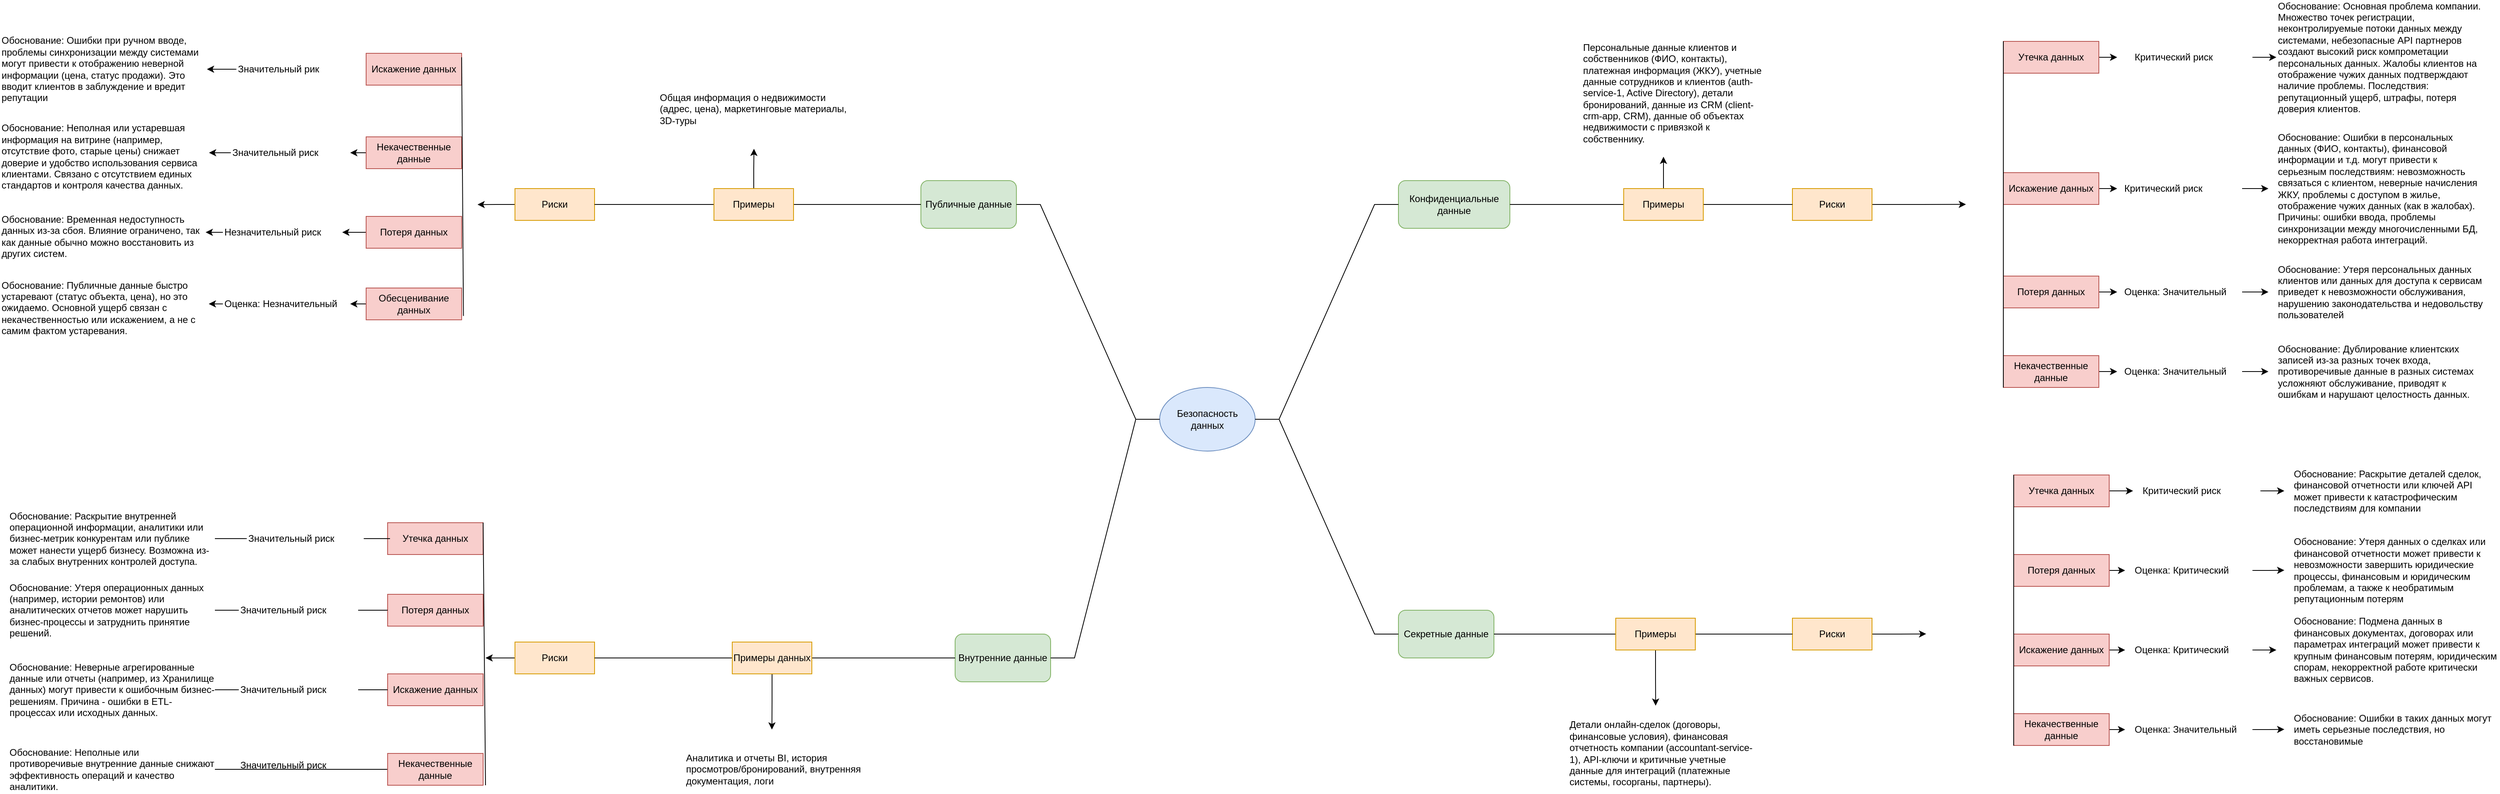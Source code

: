 <mxfile version="26.1.1">
  <diagram name="Страница — 1" id="h9f_y-1_f-2_g-3_h-4">
    <mxGraphModel dx="5861" dy="2497" grid="1" gridSize="10" guides="1" tooltips="1" connect="1" arrows="1" fold="1" page="1" pageScale="1" pageWidth="1654" pageHeight="1169" math="0" shadow="0">
      <root>
        <mxCell id="0" />
        <mxCell id="1" parent="0" />
        <mxCell id="66" value="" style="edgeStyle=entityRelationEdgeStyle;fontSize=12;html=1;endArrow=none;endFill=0;rounded=0;" parent="1" source="61" target="65" edge="1">
          <mxGeometry width="100" height="100" relative="1" as="geometry">
            <mxPoint x="-253" y="1070" as="sourcePoint" />
            <mxPoint x="-143" y="530" as="targetPoint" />
          </mxGeometry>
        </mxCell>
        <mxCell id="2" value="Безопасность данных" style="ellipse;whiteSpace=wrap;html=1;align=center;fillColor=#dae8fc;strokeColor=#6c8ebf;" parent="1" vertex="1">
          <mxGeometry x="767" y="520" width="120" height="80" as="geometry" />
        </mxCell>
        <mxCell id="3" value="Публичные данные" style="rounded=1;whiteSpace=wrap;html=1;align=center;fillColor=#d5e8d4;strokeColor=#82b366;" parent="1" vertex="1">
          <mxGeometry x="467" y="260" width="120" height="60" as="geometry" />
        </mxCell>
        <mxCell id="4" value="" style="edgeStyle=entityRelationEdgeStyle;fontSize=12;html=1;endArrow=none;endFill=0;rounded=0;" parent="1" source="2" target="3" edge="1">
          <mxGeometry width="100" height="100" relative="1" as="geometry">
            <mxPoint x="717" y="470" as="sourcePoint" />
            <mxPoint x="817" y="370" as="targetPoint" />
          </mxGeometry>
        </mxCell>
        <mxCell id="7" value="Общая информация о недвижимости (адрес, цена), маркетинговые материалы, 3D-туры" style="text;html=1;strokeColor=none;fillColor=none;align=left;verticalAlign=middle;whiteSpace=wrap;rounded=0;" parent="1" vertex="1">
          <mxGeometry x="137" y="140" width="240" height="60" as="geometry" />
        </mxCell>
        <mxCell id="FeaQ0PcEtfXJGP7YiS4d-157" style="edgeStyle=orthogonalEdgeStyle;rounded=0;orthogonalLoop=1;jettySize=auto;html=1;exitX=0;exitY=0.5;exitDx=0;exitDy=0;" edge="1" parent="1" source="9">
          <mxGeometry relative="1" as="geometry">
            <mxPoint x="-90" y="290.125" as="targetPoint" />
          </mxGeometry>
        </mxCell>
        <mxCell id="9" value="Риски" style="rounded=0;whiteSpace=wrap;html=1;align=center;fillColor=#ffe6cc;strokeColor=#d79b00;" parent="1" vertex="1">
          <mxGeometry x="-43" y="270" width="100" height="40" as="geometry" />
        </mxCell>
        <mxCell id="10" value="" style="edgeStyle=entityRelationEdgeStyle;fontSize=12;html=1;endArrow=none;endFill=0;rounded=0;" parent="1" source="5" target="9" edge="1">
          <mxGeometry width="100" height="100" relative="1" as="geometry">
            <mxPoint x="417" y="370" as="sourcePoint" />
            <mxPoint x="517" y="270" as="targetPoint" />
          </mxGeometry>
        </mxCell>
        <mxCell id="11" value="Искажение данных" style="rounded=0;whiteSpace=wrap;html=1;align=center;fillColor=#f8cecc;strokeColor=#b85450;" parent="1" vertex="1">
          <mxGeometry x="-230" y="100" width="120" height="40" as="geometry" />
        </mxCell>
        <mxCell id="15" value="Обоснование: Ошибки при ручном вводе, проблемы синхронизации между системами могут привести к отображению неверной информации (цена, статус продажи). Это вводит клиентов в заблуждение и вредит репутации" style="text;html=1;strokeColor=none;fillColor=none;align=left;verticalAlign=middle;whiteSpace=wrap;rounded=0;" parent="1" vertex="1">
          <mxGeometry x="-690" y="90" width="260" height="60" as="geometry" />
        </mxCell>
        <mxCell id="FeaQ0PcEtfXJGP7YiS4d-149" style="edgeStyle=orthogonalEdgeStyle;rounded=0;orthogonalLoop=1;jettySize=auto;html=1;exitX=0;exitY=0.5;exitDx=0;exitDy=0;entryX=1;entryY=0.5;entryDx=0;entryDy=0;" edge="1" parent="1" source="17" target="19">
          <mxGeometry relative="1" as="geometry" />
        </mxCell>
        <mxCell id="17" value="Некачественные данные" style="rounded=0;whiteSpace=wrap;html=1;align=center;fillColor=#f8cecc;strokeColor=#b85450;" parent="1" vertex="1">
          <mxGeometry x="-230" y="205" width="120" height="40" as="geometry" />
        </mxCell>
        <mxCell id="19" value="Значительный риск" style="text;html=1;strokeColor=none;fillColor=none;align=left;verticalAlign=middle;whiteSpace=wrap;rounded=0;" parent="1" vertex="1">
          <mxGeometry x="-400" y="210" width="150" height="30" as="geometry" />
        </mxCell>
        <mxCell id="21" value="Обоснование: Неполная или устаревшая информация на витрине (например, отсутствие фото, старые цены) снижает доверие и удобство использования сервиса клиентами. Связано с отсутствием единых стандартов и контроля качества данных." style="text;html=1;strokeColor=none;fillColor=none;align=left;verticalAlign=middle;whiteSpace=wrap;rounded=0;" parent="1" vertex="1">
          <mxGeometry x="-690" y="200" width="260" height="60" as="geometry" />
        </mxCell>
        <mxCell id="FeaQ0PcEtfXJGP7YiS4d-152" style="edgeStyle=orthogonalEdgeStyle;rounded=0;orthogonalLoop=1;jettySize=auto;html=1;" edge="1" parent="1" source="23" target="25">
          <mxGeometry relative="1" as="geometry" />
        </mxCell>
        <mxCell id="23" value="Потеря данных" style="rounded=0;whiteSpace=wrap;html=1;align=center;fillColor=#f8cecc;strokeColor=#b85450;" parent="1" vertex="1">
          <mxGeometry x="-230" y="305" width="120" height="40" as="geometry" />
        </mxCell>
        <mxCell id="25" value="Незначительный риск" style="text;html=1;strokeColor=none;fillColor=none;align=left;verticalAlign=middle;whiteSpace=wrap;rounded=0;" parent="1" vertex="1">
          <mxGeometry x="-410" y="310" width="150" height="30" as="geometry" />
        </mxCell>
        <mxCell id="27" value="Обоснование: Временная недоступность данных из-за сбоя. Влияние ограничено, так как данные обычно можно восстановить из других систем." style="text;html=1;strokeColor=none;fillColor=none;align=left;verticalAlign=middle;whiteSpace=wrap;rounded=0;" parent="1" vertex="1">
          <mxGeometry x="-690" y="300" width="260" height="60" as="geometry" />
        </mxCell>
        <mxCell id="FeaQ0PcEtfXJGP7YiS4d-155" style="edgeStyle=orthogonalEdgeStyle;rounded=0;orthogonalLoop=1;jettySize=auto;html=1;" edge="1" parent="1" source="29">
          <mxGeometry relative="1" as="geometry">
            <mxPoint x="-250" y="415.0" as="targetPoint" />
          </mxGeometry>
        </mxCell>
        <mxCell id="29" value="Обесценивание данных" style="rounded=0;whiteSpace=wrap;html=1;align=center;fillColor=#f8cecc;strokeColor=#b85450;" parent="1" vertex="1">
          <mxGeometry x="-230" y="395" width="120" height="40" as="geometry" />
        </mxCell>
        <mxCell id="31" value="Оценка: Незначительный" style="text;html=1;strokeColor=none;fillColor=none;align=left;verticalAlign=middle;whiteSpace=wrap;rounded=0;" parent="1" vertex="1">
          <mxGeometry x="-410" y="400" width="150" height="30" as="geometry" />
        </mxCell>
        <mxCell id="33" value="Обоснование: Публичные данные быстро устаревают (статус объекта, цена), но это ожидаемо. Основной ущерб связан с некачественностью или искажением, а не с самим фактом устаревания." style="text;html=1;strokeColor=none;fillColor=none;align=left;verticalAlign=middle;whiteSpace=wrap;rounded=0;" parent="1" vertex="1">
          <mxGeometry x="-690" y="390" width="260" height="60" as="geometry" />
        </mxCell>
        <mxCell id="35" value="Внутренние данные" style="rounded=1;whiteSpace=wrap;html=1;align=center;fillColor=#d5e8d4;strokeColor=#82b366;" parent="1" vertex="1">
          <mxGeometry x="510" y="830" width="120" height="60" as="geometry" />
        </mxCell>
        <mxCell id="36" value="" style="edgeStyle=entityRelationEdgeStyle;fontSize=12;html=1;endArrow=none;endFill=0;rounded=0;" parent="1" source="2" target="35" edge="1">
          <mxGeometry width="100" height="100" relative="1" as="geometry">
            <mxPoint x="717" y="650" as="sourcePoint" />
            <mxPoint x="537" y="330" as="targetPoint" />
          </mxGeometry>
        </mxCell>
        <mxCell id="38" value="" style="edgeStyle=entityRelationEdgeStyle;fontSize=12;html=1;endArrow=none;endFill=0;rounded=0;" parent="1" source="35" target="37" edge="1">
          <mxGeometry width="100" height="100" relative="1" as="geometry">
            <mxPoint x="417" y="750" as="sourcePoint" />
            <mxPoint x="317" y="180" as="targetPoint" />
          </mxGeometry>
        </mxCell>
        <mxCell id="39" value="Аналитика и отчеты BI, история просмотров/бронирований, внутренняя документация, логи" style="text;html=1;strokeColor=none;fillColor=none;align=left;verticalAlign=middle;whiteSpace=wrap;rounded=0;" parent="1" vertex="1">
          <mxGeometry x="170" y="970" width="240" height="60" as="geometry" />
        </mxCell>
        <mxCell id="FeaQ0PcEtfXJGP7YiS4d-140" style="edgeStyle=orthogonalEdgeStyle;rounded=0;orthogonalLoop=1;jettySize=auto;html=1;exitX=0;exitY=0.5;exitDx=0;exitDy=0;" edge="1" parent="1" source="41">
          <mxGeometry relative="1" as="geometry">
            <mxPoint x="-80.0" y="860.0" as="targetPoint" />
          </mxGeometry>
        </mxCell>
        <mxCell id="41" value="Риски" style="rounded=0;whiteSpace=wrap;html=1;align=center;fillColor=#ffe6cc;strokeColor=#d79b00;" parent="1" vertex="1">
          <mxGeometry x="-43" y="840" width="100" height="40" as="geometry" />
        </mxCell>
        <mxCell id="42" value="" style="edgeStyle=entityRelationEdgeStyle;fontSize=12;html=1;endArrow=none;endFill=0;rounded=0;" parent="1" source="35" target="41" edge="1">
          <mxGeometry width="100" height="100" relative="1" as="geometry">
            <mxPoint x="417" y="910" as="sourcePoint" />
            <mxPoint x="317" y="440" as="targetPoint" />
          </mxGeometry>
        </mxCell>
        <mxCell id="43" value="Утечка данных" style="rounded=0;whiteSpace=wrap;html=1;align=center;fillColor=#f8cecc;strokeColor=#b85450;" parent="1" vertex="1">
          <mxGeometry x="-203" y="690" width="120" height="40" as="geometry" />
        </mxCell>
        <mxCell id="46" value="" style="edgeStyle=entityRelationEdgeStyle;fontSize=12;html=1;endArrow=none;endFill=0;rounded=0;" parent="1" source="43" target="45" edge="1">
          <mxGeometry width="100" height="100" relative="1" as="geometry">
            <mxPoint x="-253" y="640" as="sourcePoint" />
            <mxPoint x="-143" y="130" as="targetPoint" />
          </mxGeometry>
        </mxCell>
        <mxCell id="47" value="Обоснование: Раскрытие внутренней операционной информации, аналитики или бизнес-метрик конкурентам или публике может нанести ущерб бизнесу. Возможна из-за слабых внутренних контролей доступа." style="text;html=1;strokeColor=none;fillColor=none;align=left;verticalAlign=middle;whiteSpace=wrap;rounded=0;" parent="1" vertex="1">
          <mxGeometry x="-680" y="680" width="260" height="60" as="geometry" />
        </mxCell>
        <mxCell id="48" value="" style="edgeStyle=entityRelationEdgeStyle;fontSize=12;html=1;endArrow=none;endFill=0;rounded=0;" parent="1" source="45" target="47" edge="1">
          <mxGeometry width="100" height="100" relative="1" as="geometry">
            <mxPoint x="-253" y="740" as="sourcePoint" />
            <mxPoint x="-143" y="240" as="targetPoint" />
          </mxGeometry>
        </mxCell>
        <mxCell id="49" value="Потеря данных" style="rounded=0;whiteSpace=wrap;html=1;align=center;fillColor=#f8cecc;strokeColor=#b85450;" parent="1" vertex="1">
          <mxGeometry x="-203" y="780" width="120" height="40" as="geometry" />
        </mxCell>
        <mxCell id="52" value="" style="edgeStyle=entityRelationEdgeStyle;fontSize=12;html=1;endArrow=none;endFill=0;rounded=0;" parent="1" source="49" target="51" edge="1">
          <mxGeometry width="100" height="100" relative="1" as="geometry">
            <mxPoint x="-253" y="830" as="sourcePoint" />
            <mxPoint x="-143" y="240" as="targetPoint" />
          </mxGeometry>
        </mxCell>
        <mxCell id="53" value="Обоснование: Утеря операционных данных (например, истории ремонтов) или аналитических отчетов может нарушить бизнес-процессы и затруднить принятие решений." style="text;html=1;strokeColor=none;fillColor=none;align=left;verticalAlign=middle;whiteSpace=wrap;rounded=0;" parent="1" vertex="1">
          <mxGeometry x="-680" y="770" width="260" height="60" as="geometry" />
        </mxCell>
        <mxCell id="54" value="" style="edgeStyle=entityRelationEdgeStyle;fontSize=12;html=1;endArrow=none;endFill=0;rounded=0;" parent="1" source="51" target="53" edge="1">
          <mxGeometry width="100" height="100" relative="1" as="geometry">
            <mxPoint x="-253" y="870" as="sourcePoint" />
            <mxPoint x="-143" y="330" as="targetPoint" />
          </mxGeometry>
        </mxCell>
        <mxCell id="55" value="Искажение данных" style="rounded=0;whiteSpace=wrap;html=1;align=center;fillColor=#f8cecc;strokeColor=#b85450;" parent="1" vertex="1">
          <mxGeometry x="-203" y="880" width="120" height="40" as="geometry" />
        </mxCell>
        <mxCell id="58" value="" style="edgeStyle=entityRelationEdgeStyle;fontSize=12;html=1;endArrow=none;endFill=0;rounded=0;" parent="1" source="55" target="57" edge="1">
          <mxGeometry width="100" height="100" relative="1" as="geometry">
            <mxPoint x="-253" y="930" as="sourcePoint" />
            <mxPoint x="-143" y="390" as="targetPoint" />
          </mxGeometry>
        </mxCell>
        <mxCell id="59" value="Обоснование: Неверные агрегированные данные или отчеты (например, из Хранилище данных) могут привести к ошибочным бизнес-решениям. Причина - ошибки в ETL-процессах или исходных данных." style="text;html=1;strokeColor=none;fillColor=none;align=left;verticalAlign=middle;whiteSpace=wrap;rounded=0;" parent="1" vertex="1">
          <mxGeometry x="-680" y="870" width="260" height="60" as="geometry" />
        </mxCell>
        <mxCell id="60" value="" style="edgeStyle=entityRelationEdgeStyle;fontSize=12;html=1;endArrow=none;endFill=0;rounded=0;" parent="1" source="57" target="59" edge="1">
          <mxGeometry width="100" height="100" relative="1" as="geometry">
            <mxPoint x="-253" y="970" as="sourcePoint" />
            <mxPoint x="-143" y="430" as="targetPoint" />
          </mxGeometry>
        </mxCell>
        <mxCell id="61" value="Некачественные данные" style="rounded=0;whiteSpace=wrap;html=1;align=center;fillColor=#f8cecc;strokeColor=#b85450;" parent="1" vertex="1">
          <mxGeometry x="-203" y="980" width="120" height="40" as="geometry" />
        </mxCell>
        <mxCell id="65" value="Обоснование: Неполные или противоречивые внутренние данные снижают эффективность операций и качество аналитики." style="text;html=1;strokeColor=none;fillColor=none;align=left;verticalAlign=middle;whiteSpace=wrap;rounded=0;" parent="1" vertex="1">
          <mxGeometry x="-680" y="970" width="260" height="60" as="geometry" />
        </mxCell>
        <mxCell id="67" value="Конфиденциальные данные" style="rounded=1;whiteSpace=wrap;html=1;align=center;fillColor=#d5e8d4;strokeColor=#82b366;" parent="1" vertex="1">
          <mxGeometry x="1067" y="260" width="140" height="60" as="geometry" />
        </mxCell>
        <mxCell id="68" value="" style="edgeStyle=entityRelationEdgeStyle;fontSize=12;html=1;endArrow=none;endFill=0;rounded=0;" parent="1" source="2" target="67" edge="1">
          <mxGeometry width="100" height="100" relative="1" as="geometry">
            <mxPoint x="937" y="470" as="sourcePoint" />
            <mxPoint x="597" y="330" as="targetPoint" />
          </mxGeometry>
        </mxCell>
        <mxCell id="71" value="Персональные данные клиентов и собственников (ФИО, контакты), платежная информация (ЖКУ), учетные данные сотрудников и клиентов (auth-service-1, Active Directory), детали бронирований, данные из CRM (client-crm-app, CRM), данные об объектах недвижимости с привязкой к собственнику." style="text;html=1;strokeColor=none;fillColor=none;align=left;verticalAlign=middle;whiteSpace=wrap;rounded=0;" parent="1" vertex="1">
          <mxGeometry x="1297" y="100" width="240" height="100" as="geometry" />
        </mxCell>
        <mxCell id="FeaQ0PcEtfXJGP7YiS4d-177" style="edgeStyle=orthogonalEdgeStyle;rounded=0;orthogonalLoop=1;jettySize=auto;html=1;exitX=1;exitY=0.5;exitDx=0;exitDy=0;" edge="1" parent="1" source="73">
          <mxGeometry relative="1" as="geometry">
            <mxPoint x="1780" y="289.87" as="targetPoint" />
          </mxGeometry>
        </mxCell>
        <mxCell id="73" value="Риски" style="rounded=0;whiteSpace=wrap;html=1;align=center;fillColor=#ffe6cc;strokeColor=#d79b00;" parent="1" vertex="1">
          <mxGeometry x="1562" y="270" width="100" height="40" as="geometry" />
        </mxCell>
        <mxCell id="74" value="" style="edgeStyle=entityRelationEdgeStyle;fontSize=12;html=1;endArrow=none;endFill=0;rounded=0;" parent="1" source="67" target="73" edge="1">
          <mxGeometry width="100" height="100" relative="1" as="geometry">
            <mxPoint x="1147" y="370" as="sourcePoint" />
            <mxPoint x="317" y="440" as="targetPoint" />
          </mxGeometry>
        </mxCell>
        <mxCell id="FeaQ0PcEtfXJGP7YiS4d-161" style="edgeStyle=orthogonalEdgeStyle;rounded=0;orthogonalLoop=1;jettySize=auto;html=1;exitX=1;exitY=0.5;exitDx=0;exitDy=0;" edge="1" parent="1" source="75">
          <mxGeometry relative="1" as="geometry">
            <mxPoint x="1970" y="105.304" as="targetPoint" />
          </mxGeometry>
        </mxCell>
        <mxCell id="75" value="Утечка данных" style="rounded=0;whiteSpace=wrap;html=1;align=center;fillColor=#f8cecc;strokeColor=#b85450;" parent="1" vertex="1">
          <mxGeometry x="1827" y="85" width="120" height="40" as="geometry" />
        </mxCell>
        <mxCell id="FeaQ0PcEtfXJGP7YiS4d-162" style="edgeStyle=orthogonalEdgeStyle;rounded=0;orthogonalLoop=1;jettySize=auto;html=1;exitX=1;exitY=0.5;exitDx=0;exitDy=0;entryX=0;entryY=0.5;entryDx=0;entryDy=0;" edge="1" parent="1" source="77" target="79">
          <mxGeometry relative="1" as="geometry" />
        </mxCell>
        <mxCell id="77" value="Критический риск" style="text;html=1;strokeColor=none;fillColor=none;align=left;verticalAlign=middle;whiteSpace=wrap;rounded=0;" parent="1" vertex="1">
          <mxGeometry x="1990" y="90" width="150" height="30" as="geometry" />
        </mxCell>
        <mxCell id="79" value="Обоснование: Основная проблема компании. Множество точек регистрации, неконтролируемые потоки данных между системами, небезопасные API партнеров создают высокий риск компрометации персональных данных. Жалобы клиентов на отображение чужих данных подтверждают наличие проблемы. Последствия: репутационный ущерб, штрафы, потеря доверия клиентов." style="text;html=1;strokeColor=none;fillColor=none;align=left;verticalAlign=middle;whiteSpace=wrap;rounded=0;" parent="1" vertex="1">
          <mxGeometry x="2170" y="60" width="260" height="90" as="geometry" />
        </mxCell>
        <mxCell id="FeaQ0PcEtfXJGP7YiS4d-169" style="edgeStyle=orthogonalEdgeStyle;rounded=0;orthogonalLoop=1;jettySize=auto;html=1;exitX=1;exitY=0.5;exitDx=0;exitDy=0;" edge="1" parent="1" source="81">
          <mxGeometry relative="1" as="geometry">
            <mxPoint x="1970" y="269.87" as="targetPoint" />
          </mxGeometry>
        </mxCell>
        <mxCell id="81" value="Искажение данных" style="rounded=0;whiteSpace=wrap;html=1;align=center;fillColor=#f8cecc;strokeColor=#b85450;" parent="1" vertex="1">
          <mxGeometry x="1827" y="250" width="120" height="40" as="geometry" />
        </mxCell>
        <mxCell id="FeaQ0PcEtfXJGP7YiS4d-170" style="edgeStyle=orthogonalEdgeStyle;rounded=0;orthogonalLoop=1;jettySize=auto;html=1;exitX=1;exitY=0.5;exitDx=0;exitDy=0;" edge="1" parent="1" source="83">
          <mxGeometry relative="1" as="geometry">
            <mxPoint x="2160" y="269.87" as="targetPoint" />
          </mxGeometry>
        </mxCell>
        <mxCell id="83" value="Критический риск" style="text;html=1;strokeColor=none;fillColor=none;align=left;verticalAlign=middle;whiteSpace=wrap;rounded=0;" parent="1" vertex="1">
          <mxGeometry x="1977" y="255" width="150" height="30" as="geometry" />
        </mxCell>
        <mxCell id="85" value="Обоснование: Ошибки в персональных данных (ФИО, контакты), финансовой информации и т.д. могут привести к серьезным последствиям: невозможность связаться с клиентом, неверные начисления ЖКУ, проблемы с доступом в жилье, отображение чужих данных (как в жалобах). Причины: ошибки ввода, проблемы синхронизации между многочисленными БД, некорректная работа интеграций." style="text;html=1;strokeColor=none;fillColor=none;align=left;verticalAlign=middle;whiteSpace=wrap;rounded=0;" parent="1" vertex="1">
          <mxGeometry x="2170" y="225" width="260" height="90" as="geometry" />
        </mxCell>
        <mxCell id="FeaQ0PcEtfXJGP7YiS4d-172" style="edgeStyle=orthogonalEdgeStyle;rounded=0;orthogonalLoop=1;jettySize=auto;html=1;exitX=1;exitY=0.5;exitDx=0;exitDy=0;" edge="1" parent="1" source="87">
          <mxGeometry relative="1" as="geometry">
            <mxPoint x="1970" y="400.304" as="targetPoint" />
          </mxGeometry>
        </mxCell>
        <mxCell id="87" value="Потеря данных" style="rounded=0;whiteSpace=wrap;html=1;align=center;fillColor=#f8cecc;strokeColor=#b85450;" parent="1" vertex="1">
          <mxGeometry x="1827" y="380" width="120" height="40" as="geometry" />
        </mxCell>
        <mxCell id="FeaQ0PcEtfXJGP7YiS4d-173" style="edgeStyle=orthogonalEdgeStyle;rounded=0;orthogonalLoop=1;jettySize=auto;html=1;exitX=1;exitY=0.5;exitDx=0;exitDy=0;" edge="1" parent="1" source="89">
          <mxGeometry relative="1" as="geometry">
            <mxPoint x="2160" y="400.304" as="targetPoint" />
          </mxGeometry>
        </mxCell>
        <mxCell id="89" value="Оценка: Значительный" style="text;html=1;strokeColor=none;fillColor=none;align=left;verticalAlign=middle;whiteSpace=wrap;rounded=0;" parent="1" vertex="1">
          <mxGeometry x="1977" y="385" width="150" height="30" as="geometry" />
        </mxCell>
        <mxCell id="91" value="Обоснование: Утеря персональных данных клиентов или данных для доступа к сервисам приведет к невозможности обслуживания, нарушению законодательства и недовольству пользователей" style="text;html=1;strokeColor=none;fillColor=none;align=left;verticalAlign=middle;whiteSpace=wrap;rounded=0;" parent="1" vertex="1">
          <mxGeometry x="2170" y="370" width="260" height="60" as="geometry" />
        </mxCell>
        <mxCell id="FeaQ0PcEtfXJGP7YiS4d-175" style="edgeStyle=orthogonalEdgeStyle;rounded=0;orthogonalLoop=1;jettySize=auto;html=1;exitX=1;exitY=0.5;exitDx=0;exitDy=0;" edge="1" parent="1" source="93">
          <mxGeometry relative="1" as="geometry">
            <mxPoint x="1970" y="500.304" as="targetPoint" />
          </mxGeometry>
        </mxCell>
        <mxCell id="93" value="Некачественные данные" style="rounded=0;whiteSpace=wrap;html=1;align=center;fillColor=#f8cecc;strokeColor=#b85450;" parent="1" vertex="1">
          <mxGeometry x="1827" y="480" width="120" height="40" as="geometry" />
        </mxCell>
        <mxCell id="FeaQ0PcEtfXJGP7YiS4d-176" style="edgeStyle=orthogonalEdgeStyle;rounded=0;orthogonalLoop=1;jettySize=auto;html=1;exitX=1;exitY=0.5;exitDx=0;exitDy=0;" edge="1" parent="1" source="95">
          <mxGeometry relative="1" as="geometry">
            <mxPoint x="2160" y="500.304" as="targetPoint" />
          </mxGeometry>
        </mxCell>
        <mxCell id="95" value="Оценка: Значительный" style="text;html=1;strokeColor=none;fillColor=none;align=left;verticalAlign=middle;whiteSpace=wrap;rounded=0;" parent="1" vertex="1">
          <mxGeometry x="1977" y="485" width="150" height="30" as="geometry" />
        </mxCell>
        <mxCell id="97" value="Обоснование: Дублирование клиентских записей из-за разных точек входа, противоречивые данные в разных системах усложняют обслуживание, приводят к ошибкам и нарушают целостность данных." style="text;html=1;strokeColor=none;fillColor=none;align=left;verticalAlign=middle;whiteSpace=wrap;rounded=0;" parent="1" vertex="1">
          <mxGeometry x="2170" y="470" width="260" height="60" as="geometry" />
        </mxCell>
        <mxCell id="99" value="Секретные данные" style="rounded=1;whiteSpace=wrap;html=1;align=center;fillColor=#d5e8d4;strokeColor=#82b366;" parent="1" vertex="1">
          <mxGeometry x="1067" y="800" width="120" height="60" as="geometry" />
        </mxCell>
        <mxCell id="100" value="" style="edgeStyle=entityRelationEdgeStyle;fontSize=12;html=1;endArrow=none;endFill=0;rounded=0;" parent="1" source="2" target="99" edge="1">
          <mxGeometry width="100" height="100" relative="1" as="geometry">
            <mxPoint x="937" y="650" as="sourcePoint" />
            <mxPoint x="1137" y="330" as="targetPoint" />
          </mxGeometry>
        </mxCell>
        <mxCell id="103" value="Детали онлайн-сделок (договоры, финансовые условия), финансовая отчетность компании (accountant-service-1), API-ключи и критичные учетные данные для интеграций (платежные системы, госорганы, партнеры)." style="text;html=1;strokeColor=none;fillColor=none;align=left;verticalAlign=middle;whiteSpace=wrap;rounded=0;" parent="1" vertex="1">
          <mxGeometry x="1280" y="940" width="240" height="80" as="geometry" />
        </mxCell>
        <mxCell id="FeaQ0PcEtfXJGP7YiS4d-189" style="edgeStyle=orthogonalEdgeStyle;rounded=0;orthogonalLoop=1;jettySize=auto;html=1;exitX=1;exitY=0.5;exitDx=0;exitDy=0;" edge="1" parent="1" source="105">
          <mxGeometry relative="1" as="geometry">
            <mxPoint x="1730" y="829.8" as="targetPoint" />
          </mxGeometry>
        </mxCell>
        <mxCell id="105" value="Риски" style="rounded=0;whiteSpace=wrap;html=1;align=center;fillColor=#ffe6cc;strokeColor=#d79b00;" parent="1" vertex="1">
          <mxGeometry x="1562" y="810" width="100" height="40" as="geometry" />
        </mxCell>
        <mxCell id="106" value="" style="edgeStyle=entityRelationEdgeStyle;fontSize=12;html=1;endArrow=none;endFill=0;rounded=0;" parent="1" source="101" target="105" edge="1">
          <mxGeometry width="100" height="100" relative="1" as="geometry">
            <mxPoint x="1147" y="910" as="sourcePoint" />
            <mxPoint x="1387" y="440" as="targetPoint" />
          </mxGeometry>
        </mxCell>
        <mxCell id="FeaQ0PcEtfXJGP7YiS4d-181" style="edgeStyle=orthogonalEdgeStyle;rounded=0;orthogonalLoop=1;jettySize=auto;html=1;exitX=1;exitY=0.5;exitDx=0;exitDy=0;" edge="1" parent="1" source="107">
          <mxGeometry relative="1" as="geometry">
            <mxPoint x="1990" y="649.8" as="targetPoint" />
          </mxGeometry>
        </mxCell>
        <mxCell id="107" value="Утечка данных" style="rounded=0;whiteSpace=wrap;html=1;align=center;fillColor=#f8cecc;strokeColor=#b85450;" parent="1" vertex="1">
          <mxGeometry x="1840" y="630" width="120" height="40" as="geometry" />
        </mxCell>
        <mxCell id="FeaQ0PcEtfXJGP7YiS4d-182" style="edgeStyle=orthogonalEdgeStyle;rounded=0;orthogonalLoop=1;jettySize=auto;html=1;exitX=1;exitY=0.5;exitDx=0;exitDy=0;" edge="1" parent="1" source="109">
          <mxGeometry relative="1" as="geometry">
            <mxPoint x="2180" y="649.8" as="targetPoint" />
          </mxGeometry>
        </mxCell>
        <mxCell id="109" value="Критический риск" style="text;html=1;strokeColor=none;fillColor=none;align=left;verticalAlign=middle;whiteSpace=wrap;rounded=0;" parent="1" vertex="1">
          <mxGeometry x="2000" y="635" width="150" height="30" as="geometry" />
        </mxCell>
        <mxCell id="111" value="Обоснование: Раскрытие деталей сделок, финансовой отчетности или ключей API может привести к катастрофическим последствиям для компании" style="text;html=1;strokeColor=none;fillColor=none;align=left;verticalAlign=middle;whiteSpace=wrap;rounded=0;" parent="1" vertex="1">
          <mxGeometry x="2190" y="610" width="260" height="80" as="geometry" />
        </mxCell>
        <mxCell id="FeaQ0PcEtfXJGP7YiS4d-183" style="edgeStyle=orthogonalEdgeStyle;rounded=0;orthogonalLoop=1;jettySize=auto;html=1;exitX=1;exitY=0.5;exitDx=0;exitDy=0;" edge="1" parent="1" source="113">
          <mxGeometry relative="1" as="geometry">
            <mxPoint x="1980" y="749.8" as="targetPoint" />
          </mxGeometry>
        </mxCell>
        <mxCell id="113" value="Потеря данных" style="rounded=0;whiteSpace=wrap;html=1;align=center;fillColor=#f8cecc;strokeColor=#b85450;" parent="1" vertex="1">
          <mxGeometry x="1840" y="730" width="120" height="40" as="geometry" />
        </mxCell>
        <mxCell id="FeaQ0PcEtfXJGP7YiS4d-184" style="edgeStyle=orthogonalEdgeStyle;rounded=0;orthogonalLoop=1;jettySize=auto;html=1;exitX=1;exitY=0.5;exitDx=0;exitDy=0;" edge="1" parent="1" source="115">
          <mxGeometry relative="1" as="geometry">
            <mxPoint x="2180" y="749.8" as="targetPoint" />
          </mxGeometry>
        </mxCell>
        <mxCell id="115" value="Оценка: Критический" style="text;html=1;strokeColor=none;fillColor=none;align=left;verticalAlign=middle;whiteSpace=wrap;rounded=0;" parent="1" vertex="1">
          <mxGeometry x="1990" y="735" width="150" height="30" as="geometry" />
        </mxCell>
        <mxCell id="117" value="Обоснование: Утеря данных о сделках или финансовой отчетности может привести к невозможности завершить юридические процессы, финансовым и юридическим проблемам, а также к необратимым репутационным потерям" style="text;html=1;strokeColor=none;fillColor=none;align=left;verticalAlign=middle;whiteSpace=wrap;rounded=0;" parent="1" vertex="1">
          <mxGeometry x="2190" y="720" width="260" height="60" as="geometry" />
        </mxCell>
        <mxCell id="FeaQ0PcEtfXJGP7YiS4d-185" style="edgeStyle=orthogonalEdgeStyle;rounded=0;orthogonalLoop=1;jettySize=auto;html=1;exitX=1;exitY=0.5;exitDx=0;exitDy=0;" edge="1" parent="1" source="119">
          <mxGeometry relative="1" as="geometry">
            <mxPoint x="1980" y="849.8" as="targetPoint" />
          </mxGeometry>
        </mxCell>
        <mxCell id="119" value="Искажение данных" style="rounded=0;whiteSpace=wrap;html=1;align=center;fillColor=#f8cecc;strokeColor=#b85450;" parent="1" vertex="1">
          <mxGeometry x="1840" y="830" width="120" height="40" as="geometry" />
        </mxCell>
        <mxCell id="FeaQ0PcEtfXJGP7YiS4d-186" style="edgeStyle=orthogonalEdgeStyle;rounded=0;orthogonalLoop=1;jettySize=auto;html=1;exitX=1;exitY=0.5;exitDx=0;exitDy=0;" edge="1" parent="1" source="121">
          <mxGeometry relative="1" as="geometry">
            <mxPoint x="2170" y="849.8" as="targetPoint" />
          </mxGeometry>
        </mxCell>
        <mxCell id="121" value="Оценка: Критический" style="text;html=1;strokeColor=none;fillColor=none;align=left;verticalAlign=middle;whiteSpace=wrap;rounded=0;" parent="1" vertex="1">
          <mxGeometry x="1990" y="835" width="150" height="30" as="geometry" />
        </mxCell>
        <mxCell id="123" value="Обоснование: Подмена данных в финансовых документах, договорах или параметрах интеграций может привести к крупным финансовым потерям, юридическим спорам, некорректной работе критически важных сервисов." style="text;html=1;strokeColor=none;fillColor=none;align=left;verticalAlign=middle;whiteSpace=wrap;rounded=0;" parent="1" vertex="1">
          <mxGeometry x="2190" y="820" width="260" height="60" as="geometry" />
        </mxCell>
        <mxCell id="FeaQ0PcEtfXJGP7YiS4d-187" style="edgeStyle=orthogonalEdgeStyle;rounded=0;orthogonalLoop=1;jettySize=auto;html=1;exitX=1;exitY=0.5;exitDx=0;exitDy=0;" edge="1" parent="1" source="125">
          <mxGeometry relative="1" as="geometry">
            <mxPoint x="1980" y="949.8" as="targetPoint" />
          </mxGeometry>
        </mxCell>
        <mxCell id="125" value="Некачественные данные" style="rounded=0;whiteSpace=wrap;html=1;align=center;fillColor=#f8cecc;strokeColor=#b85450;" parent="1" vertex="1">
          <mxGeometry x="1840" y="930" width="120" height="40" as="geometry" />
        </mxCell>
        <mxCell id="FeaQ0PcEtfXJGP7YiS4d-188" style="edgeStyle=orthogonalEdgeStyle;rounded=0;orthogonalLoop=1;jettySize=auto;html=1;exitX=1;exitY=0.5;exitDx=0;exitDy=0;" edge="1" parent="1" source="127">
          <mxGeometry relative="1" as="geometry">
            <mxPoint x="2180" y="949.8" as="targetPoint" />
          </mxGeometry>
        </mxCell>
        <mxCell id="127" value="Оценка: Значительный" style="text;html=1;strokeColor=none;fillColor=none;align=left;verticalAlign=middle;whiteSpace=wrap;rounded=0;" parent="1" vertex="1">
          <mxGeometry x="1990" y="935" width="150" height="30" as="geometry" />
        </mxCell>
        <mxCell id="129" value="Обоснование: Ошибки в таких данных могут иметь серьезные последствия, но восстановимые" style="text;html=1;strokeColor=none;fillColor=none;align=left;verticalAlign=middle;whiteSpace=wrap;rounded=0;" parent="1" vertex="1">
          <mxGeometry x="2190" y="920" width="260" height="60" as="geometry" />
        </mxCell>
        <mxCell id="FeaQ0PcEtfXJGP7YiS4d-130" value="" style="edgeStyle=entityRelationEdgeStyle;fontSize=12;html=1;endArrow=none;endFill=0;rounded=0;" edge="1" parent="1" source="43" target="45">
          <mxGeometry width="100" height="100" relative="1" as="geometry">
            <mxPoint x="-203" y="710" as="sourcePoint" />
            <mxPoint x="-630" y="710" as="targetPoint" />
          </mxGeometry>
        </mxCell>
        <mxCell id="45" value="Значительный риск" style="text;html=1;strokeColor=none;fillColor=none;align=left;verticalAlign=middle;whiteSpace=wrap;rounded=0;" parent="1" vertex="1">
          <mxGeometry x="-380" y="695" width="150" height="30" as="geometry" />
        </mxCell>
        <mxCell id="FeaQ0PcEtfXJGP7YiS4d-133" value="" style="edgeStyle=entityRelationEdgeStyle;fontSize=12;html=1;endArrow=none;endFill=0;rounded=0;" edge="1" parent="1" source="49" target="51">
          <mxGeometry width="100" height="100" relative="1" as="geometry">
            <mxPoint x="-203" y="800" as="sourcePoint" />
            <mxPoint x="-420" y="800" as="targetPoint" />
          </mxGeometry>
        </mxCell>
        <mxCell id="51" value="Значительный риск" style="text;html=1;strokeColor=none;fillColor=none;align=left;verticalAlign=middle;whiteSpace=wrap;rounded=0;" parent="1" vertex="1">
          <mxGeometry x="-390" y="785" width="150" height="30" as="geometry" />
        </mxCell>
        <mxCell id="FeaQ0PcEtfXJGP7YiS4d-135" style="edgeStyle=orthogonalEdgeStyle;rounded=0;orthogonalLoop=1;jettySize=auto;html=1;exitX=0.5;exitY=1;exitDx=0;exitDy=0;" edge="1" parent="1" source="37">
          <mxGeometry relative="1" as="geometry">
            <mxPoint x="279.824" y="950" as="targetPoint" />
          </mxGeometry>
        </mxCell>
        <mxCell id="37" value="Примеры данных" style="rounded=0;whiteSpace=wrap;html=1;align=center;fillColor=#ffe6cc;strokeColor=#d79b00;" parent="1" vertex="1">
          <mxGeometry x="230" y="840" width="100" height="40" as="geometry" />
        </mxCell>
        <mxCell id="FeaQ0PcEtfXJGP7YiS4d-136" value="" style="edgeStyle=entityRelationEdgeStyle;fontSize=12;html=1;endArrow=none;endFill=0;rounded=0;" edge="1" parent="1" source="55" target="57">
          <mxGeometry width="100" height="100" relative="1" as="geometry">
            <mxPoint x="-203" y="900" as="sourcePoint" />
            <mxPoint x="-420" y="900" as="targetPoint" />
          </mxGeometry>
        </mxCell>
        <mxCell id="57" value="Значительный риск" style="text;html=1;strokeColor=none;fillColor=none;align=left;verticalAlign=middle;whiteSpace=wrap;rounded=0;" parent="1" vertex="1">
          <mxGeometry x="-390" y="885" width="150" height="30" as="geometry" />
        </mxCell>
        <mxCell id="63" value="Значительный риск" style="text;html=1;strokeColor=none;fillColor=none;align=left;verticalAlign=middle;whiteSpace=wrap;rounded=0;" parent="1" vertex="1">
          <mxGeometry x="-390" y="980" width="150" height="30" as="geometry" />
        </mxCell>
        <mxCell id="FeaQ0PcEtfXJGP7YiS4d-141" value="" style="endArrow=none;html=1;rounded=0;entryX=1;entryY=0;entryDx=0;entryDy=0;" edge="1" parent="1" target="43">
          <mxGeometry width="50" height="50" relative="1" as="geometry">
            <mxPoint x="-80" y="1020" as="sourcePoint" />
            <mxPoint x="-33" y="805" as="targetPoint" />
          </mxGeometry>
        </mxCell>
        <mxCell id="FeaQ0PcEtfXJGP7YiS4d-143" value="" style="edgeStyle=entityRelationEdgeStyle;fontSize=12;html=1;endArrow=none;endFill=0;rounded=0;" edge="1" parent="1" source="3" target="5">
          <mxGeometry width="100" height="100" relative="1" as="geometry">
            <mxPoint x="467" y="290" as="sourcePoint" />
            <mxPoint x="57" y="290" as="targetPoint" />
          </mxGeometry>
        </mxCell>
        <mxCell id="FeaQ0PcEtfXJGP7YiS4d-144" style="edgeStyle=orthogonalEdgeStyle;rounded=0;orthogonalLoop=1;jettySize=auto;html=1;exitX=0.5;exitY=0;exitDx=0;exitDy=0;" edge="1" parent="1" source="5">
          <mxGeometry relative="1" as="geometry">
            <mxPoint x="257.286" y="220" as="targetPoint" />
          </mxGeometry>
        </mxCell>
        <mxCell id="5" value="Примеры" style="rounded=0;whiteSpace=wrap;html=1;align=center;fillColor=#ffe6cc;strokeColor=#d79b00;" parent="1" vertex="1">
          <mxGeometry x="207" y="270" width="100" height="40" as="geometry" />
        </mxCell>
        <mxCell id="FeaQ0PcEtfXJGP7YiS4d-145" style="edgeStyle=orthogonalEdgeStyle;rounded=0;orthogonalLoop=1;jettySize=auto;html=1;exitX=0;exitY=0.5;exitDx=0;exitDy=0;" edge="1" parent="1" source="13" target="15">
          <mxGeometry relative="1" as="geometry" />
        </mxCell>
        <mxCell id="13" value="Значительный рик" style="text;html=1;strokeColor=none;fillColor=none;align=left;verticalAlign=middle;whiteSpace=wrap;rounded=0;" parent="1" vertex="1">
          <mxGeometry x="-393" y="105" width="150" height="30" as="geometry" />
        </mxCell>
        <mxCell id="FeaQ0PcEtfXJGP7YiS4d-147" style="edgeStyle=orthogonalEdgeStyle;rounded=0;orthogonalLoop=1;jettySize=auto;html=1;exitX=1;exitY=0.5;exitDx=0;exitDy=0;entryX=1;entryY=0.5;entryDx=0;entryDy=0;" edge="1" parent="1" source="19" target="19">
          <mxGeometry relative="1" as="geometry" />
        </mxCell>
        <mxCell id="FeaQ0PcEtfXJGP7YiS4d-151" style="edgeStyle=orthogonalEdgeStyle;rounded=0;orthogonalLoop=1;jettySize=auto;html=1;exitX=0;exitY=0.5;exitDx=0;exitDy=0;entryX=1.01;entryY=0.425;entryDx=0;entryDy=0;entryPerimeter=0;" edge="1" parent="1" source="19" target="21">
          <mxGeometry relative="1" as="geometry" />
        </mxCell>
        <mxCell id="FeaQ0PcEtfXJGP7YiS4d-153" style="edgeStyle=orthogonalEdgeStyle;rounded=0;orthogonalLoop=1;jettySize=auto;html=1;exitX=0;exitY=0.5;exitDx=0;exitDy=0;entryX=0.994;entryY=0.408;entryDx=0;entryDy=0;entryPerimeter=0;" edge="1" parent="1" source="25" target="27">
          <mxGeometry relative="1" as="geometry" />
        </mxCell>
        <mxCell id="FeaQ0PcEtfXJGP7YiS4d-156" style="edgeStyle=orthogonalEdgeStyle;rounded=0;orthogonalLoop=1;jettySize=auto;html=1;exitX=0;exitY=0.5;exitDx=0;exitDy=0;entryX=1.009;entryY=0.419;entryDx=0;entryDy=0;entryPerimeter=0;" edge="1" parent="1" source="31" target="33">
          <mxGeometry relative="1" as="geometry" />
        </mxCell>
        <mxCell id="FeaQ0PcEtfXJGP7YiS4d-158" value="" style="endArrow=none;html=1;rounded=0;entryX=1;entryY=0;entryDx=0;entryDy=0;exitX=1.019;exitY=0.878;exitDx=0;exitDy=0;exitPerimeter=0;" edge="1" parent="1" source="29">
          <mxGeometry width="50" height="50" relative="1" as="geometry">
            <mxPoint x="-107" y="435" as="sourcePoint" />
            <mxPoint x="-110" y="105" as="targetPoint" />
          </mxGeometry>
        </mxCell>
        <mxCell id="FeaQ0PcEtfXJGP7YiS4d-159" style="edgeStyle=orthogonalEdgeStyle;rounded=0;orthogonalLoop=1;jettySize=auto;html=1;" edge="1" parent="1" source="69">
          <mxGeometry relative="1" as="geometry">
            <mxPoint x="1400" y="230" as="targetPoint" />
          </mxGeometry>
        </mxCell>
        <mxCell id="69" value="Примеры" style="rounded=0;whiteSpace=wrap;html=1;align=center;fillColor=#ffe6cc;strokeColor=#d79b00;" parent="1" vertex="1">
          <mxGeometry x="1350" y="270" width="100" height="40" as="geometry" />
        </mxCell>
        <mxCell id="FeaQ0PcEtfXJGP7YiS4d-178" value="" style="endArrow=none;html=1;rounded=0;exitX=0;exitY=1;exitDx=0;exitDy=0;entryX=0;entryY=0;entryDx=0;entryDy=0;" edge="1" parent="1" source="93" target="75">
          <mxGeometry width="50" height="50" relative="1" as="geometry">
            <mxPoint x="1810" y="240" as="sourcePoint" />
            <mxPoint x="1820" y="90" as="targetPoint" />
          </mxGeometry>
        </mxCell>
        <mxCell id="FeaQ0PcEtfXJGP7YiS4d-179" value="" style="edgeStyle=entityRelationEdgeStyle;fontSize=12;html=1;endArrow=none;endFill=0;rounded=0;" edge="1" parent="1" source="99" target="101">
          <mxGeometry width="100" height="100" relative="1" as="geometry">
            <mxPoint x="1187" y="830" as="sourcePoint" />
            <mxPoint x="1562" y="830" as="targetPoint" />
          </mxGeometry>
        </mxCell>
        <mxCell id="FeaQ0PcEtfXJGP7YiS4d-180" style="edgeStyle=orthogonalEdgeStyle;rounded=0;orthogonalLoop=1;jettySize=auto;html=1;exitX=0.5;exitY=1;exitDx=0;exitDy=0;" edge="1" parent="1" source="101">
          <mxGeometry relative="1" as="geometry">
            <mxPoint x="1390.154" y="920" as="targetPoint" />
          </mxGeometry>
        </mxCell>
        <mxCell id="101" value="Примеры" style="rounded=0;whiteSpace=wrap;html=1;align=center;fillColor=#ffe6cc;strokeColor=#d79b00;" parent="1" vertex="1">
          <mxGeometry x="1340" y="810" width="100" height="40" as="geometry" />
        </mxCell>
        <mxCell id="FeaQ0PcEtfXJGP7YiS4d-190" value="" style="endArrow=none;html=1;rounded=0;entryX=0;entryY=0;entryDx=0;entryDy=0;exitX=0;exitY=1;exitDx=0;exitDy=0;" edge="1" parent="1" source="125" target="107">
          <mxGeometry width="50" height="50" relative="1" as="geometry">
            <mxPoint x="1800" y="815" as="sourcePoint" />
            <mxPoint x="1850" y="765" as="targetPoint" />
          </mxGeometry>
        </mxCell>
      </root>
    </mxGraphModel>
  </diagram>
</mxfile>

